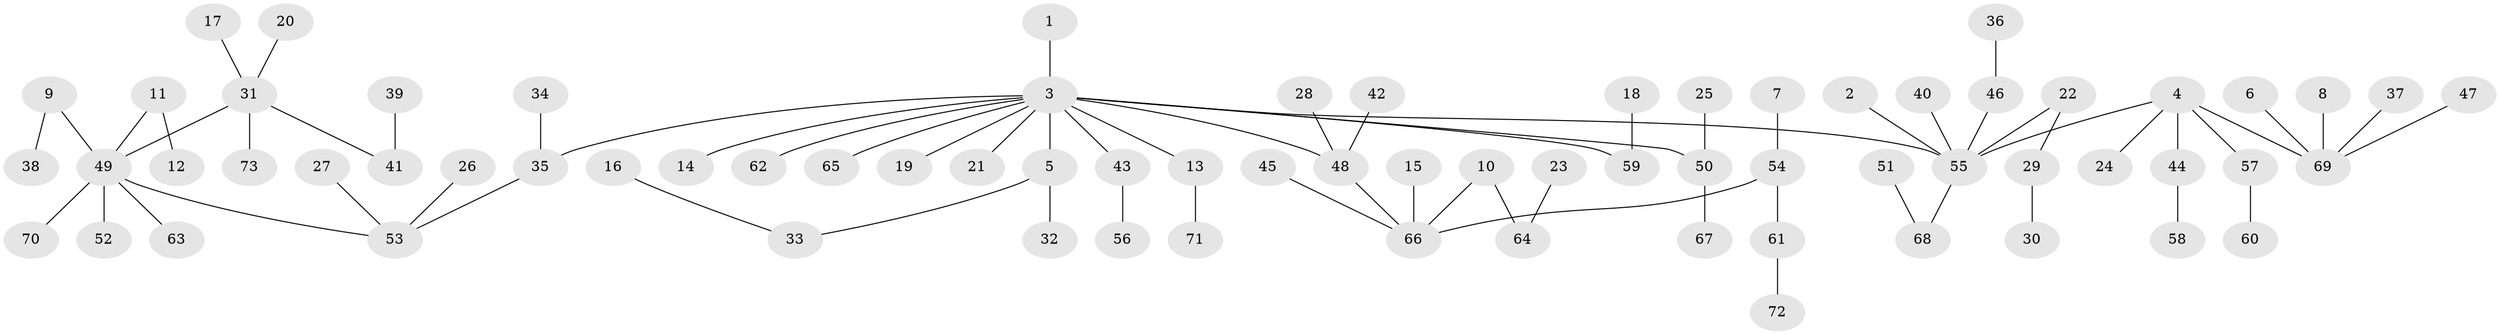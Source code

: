 // original degree distribution, {4: 0.05517241379310345, 5: 0.027586206896551724, 9: 0.013793103448275862, 2: 0.3103448275862069, 8: 0.006896551724137931, 3: 0.08275862068965517, 1: 0.4896551724137931, 7: 0.006896551724137931, 6: 0.006896551724137931}
// Generated by graph-tools (version 1.1) at 2025/26/03/09/25 03:26:30]
// undirected, 73 vertices, 72 edges
graph export_dot {
graph [start="1"]
  node [color=gray90,style=filled];
  1;
  2;
  3;
  4;
  5;
  6;
  7;
  8;
  9;
  10;
  11;
  12;
  13;
  14;
  15;
  16;
  17;
  18;
  19;
  20;
  21;
  22;
  23;
  24;
  25;
  26;
  27;
  28;
  29;
  30;
  31;
  32;
  33;
  34;
  35;
  36;
  37;
  38;
  39;
  40;
  41;
  42;
  43;
  44;
  45;
  46;
  47;
  48;
  49;
  50;
  51;
  52;
  53;
  54;
  55;
  56;
  57;
  58;
  59;
  60;
  61;
  62;
  63;
  64;
  65;
  66;
  67;
  68;
  69;
  70;
  71;
  72;
  73;
  1 -- 3 [weight=1.0];
  2 -- 55 [weight=1.0];
  3 -- 5 [weight=1.0];
  3 -- 13 [weight=1.0];
  3 -- 14 [weight=1.0];
  3 -- 19 [weight=1.0];
  3 -- 21 [weight=1.0];
  3 -- 35 [weight=1.0];
  3 -- 43 [weight=1.0];
  3 -- 48 [weight=1.0];
  3 -- 50 [weight=1.0];
  3 -- 55 [weight=1.0];
  3 -- 59 [weight=1.0];
  3 -- 62 [weight=1.0];
  3 -- 65 [weight=1.0];
  4 -- 24 [weight=1.0];
  4 -- 44 [weight=1.0];
  4 -- 55 [weight=1.0];
  4 -- 57 [weight=1.0];
  4 -- 69 [weight=1.0];
  5 -- 32 [weight=1.0];
  5 -- 33 [weight=1.0];
  6 -- 69 [weight=1.0];
  7 -- 54 [weight=1.0];
  8 -- 69 [weight=1.0];
  9 -- 38 [weight=1.0];
  9 -- 49 [weight=1.0];
  10 -- 64 [weight=1.0];
  10 -- 66 [weight=1.0];
  11 -- 12 [weight=1.0];
  11 -- 49 [weight=1.0];
  13 -- 71 [weight=1.0];
  15 -- 66 [weight=1.0];
  16 -- 33 [weight=1.0];
  17 -- 31 [weight=1.0];
  18 -- 59 [weight=1.0];
  20 -- 31 [weight=1.0];
  22 -- 29 [weight=1.0];
  22 -- 55 [weight=1.0];
  23 -- 64 [weight=1.0];
  25 -- 50 [weight=1.0];
  26 -- 53 [weight=1.0];
  27 -- 53 [weight=1.0];
  28 -- 48 [weight=1.0];
  29 -- 30 [weight=1.0];
  31 -- 41 [weight=1.0];
  31 -- 49 [weight=1.0];
  31 -- 73 [weight=1.0];
  34 -- 35 [weight=1.0];
  35 -- 53 [weight=1.0];
  36 -- 46 [weight=1.0];
  37 -- 69 [weight=1.0];
  39 -- 41 [weight=1.0];
  40 -- 55 [weight=1.0];
  42 -- 48 [weight=1.0];
  43 -- 56 [weight=1.0];
  44 -- 58 [weight=1.0];
  45 -- 66 [weight=1.0];
  46 -- 55 [weight=1.0];
  47 -- 69 [weight=1.0];
  48 -- 66 [weight=1.0];
  49 -- 52 [weight=1.0];
  49 -- 53 [weight=1.0];
  49 -- 63 [weight=1.0];
  49 -- 70 [weight=1.0];
  50 -- 67 [weight=1.0];
  51 -- 68 [weight=1.0];
  54 -- 61 [weight=1.0];
  54 -- 66 [weight=1.0];
  55 -- 68 [weight=1.0];
  57 -- 60 [weight=1.0];
  61 -- 72 [weight=1.0];
}
